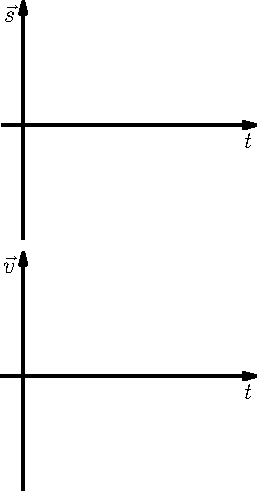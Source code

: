 // Asymptote code for kinematic_stack_pos_vel.asy
import graph;

pen axis_p = linewidth(1.4)+black;
pen grid_p = linewidth(1.0)+gray(0.2);

real hticks = 5;
real vMin_ticks = -5;
real vMax_ticks = 5;

void kingraph(picture pic, Label vL="", real vMin=vMin_ticks, real vMax=vMax_ticks, Label hL="$t$", real hMin=0, real hMax=hticks) {
  scale(pic, Linear, Linear);
  xlimits(pic, hMin, hMax);
  ylimits(pic, vMin, vMax);
  xaxis(pic, hL, YZero, axis_p, Arrow(6));
  yaxis(pic, vL, XZero, axis_p, Arrow(6));
}

picture pos_pic;
kingraph(pos_pic, "$\vec{s}$");

picture vel_pic;
kingraph(vel_pic, "$\vec{v}$");

// boring code for stacking the graphs.  You can change the stack statement at the bottom to choose which graphs to include in what order.  The only interesting part of the stack function is the htick/vtick settings, which can be used to change the size of the horizontal and vertical units of the graphs.
void stack(picture pics[]) {
  real margin=2mm;
  real htick = .8cm;
  real vtick = .4cm;
  frame[] frames = new frame[pics.length];
  for(int i=0; i<pics.length; ++i) {
    unitsize(pics[i], htick, vtick);
    frames[i] = pics[i].fit();
    if (i>0) {
      frames[i] = shift(0,min(frames[i-1]).y-max(frames[i]).y-margin)*frames[i];
    }
    add(frames[i]);
  }
}

stack(new picture[] {pos_pic, vel_pic});

